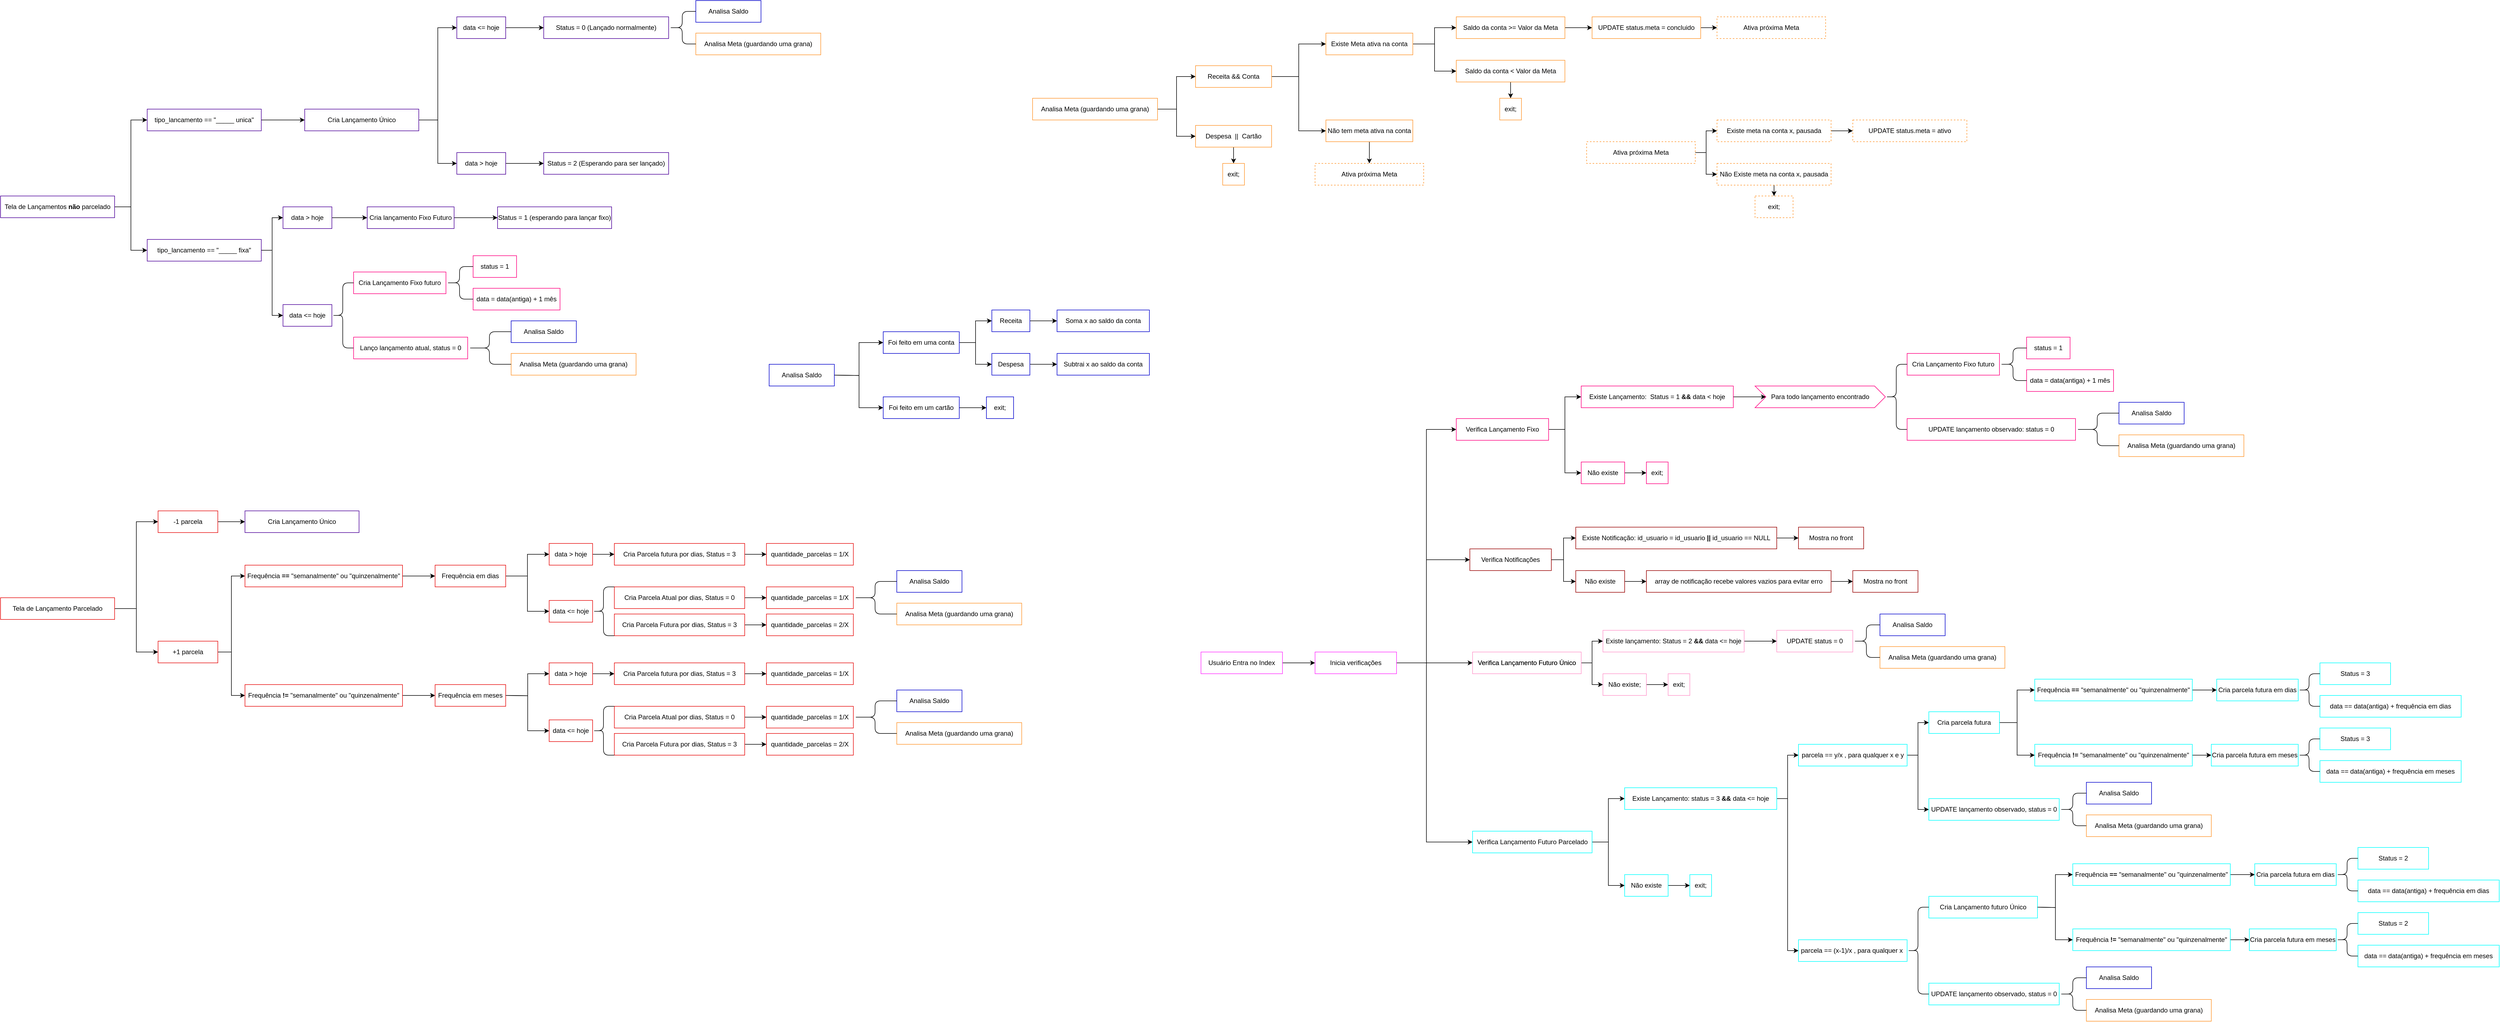<mxfile version="19.0.2" type="device"><diagram id="pCStJlCxEzd8AZ9hnA8M" name="Page-1"><mxGraphModel dx="6052" dy="2472" grid="1" gridSize="10" guides="1" tooltips="1" connect="1" arrows="1" fold="1" page="1" pageScale="1" pageWidth="10000" pageHeight="10000" math="0" shadow="0"><root><mxCell id="0"/><mxCell id="1" parent="0"/><mxCell id="LHyw6VXb4L-0krsCiPIt-4" style="edgeStyle=orthogonalEdgeStyle;rounded=0;orthogonalLoop=1;jettySize=auto;html=1;entryX=0;entryY=0.5;entryDx=0;entryDy=0;" edge="1" parent="1" source="LHyw6VXb4L-0krsCiPIt-1" target="LHyw6VXb4L-0krsCiPIt-3"><mxGeometry relative="1" as="geometry"/></mxCell><mxCell id="LHyw6VXb4L-0krsCiPIt-5" style="edgeStyle=orthogonalEdgeStyle;rounded=0;orthogonalLoop=1;jettySize=auto;html=1;entryX=0;entryY=0.5;entryDx=0;entryDy=0;" edge="1" parent="1" source="LHyw6VXb4L-0krsCiPIt-1" target="LHyw6VXb4L-0krsCiPIt-2"><mxGeometry relative="1" as="geometry"/></mxCell><mxCell id="LHyw6VXb4L-0krsCiPIt-1" value="Tela de Lançamentos &lt;b&gt;não &lt;/b&gt;parcelado" style="rounded=0;whiteSpace=wrap;html=1;fillColor=none;strokeColor=#4C0099;" vertex="1" parent="1"><mxGeometry x="40" y="380" width="210" height="40" as="geometry"/></mxCell><mxCell id="LHyw6VXb4L-0krsCiPIt-270" style="edgeStyle=orthogonalEdgeStyle;rounded=0;orthogonalLoop=1;jettySize=auto;html=1;entryX=0;entryY=0.5;entryDx=0;entryDy=0;" edge="1" parent="1" source="LHyw6VXb4L-0krsCiPIt-2" target="LHyw6VXb4L-0krsCiPIt-268"><mxGeometry relative="1" as="geometry"/></mxCell><mxCell id="LHyw6VXb4L-0krsCiPIt-272" style="edgeStyle=orthogonalEdgeStyle;rounded=0;orthogonalLoop=1;jettySize=auto;html=1;entryX=0;entryY=0.5;entryDx=0;entryDy=0;" edge="1" parent="1" source="LHyw6VXb4L-0krsCiPIt-2" target="LHyw6VXb4L-0krsCiPIt-271"><mxGeometry relative="1" as="geometry"/></mxCell><mxCell id="LHyw6VXb4L-0krsCiPIt-2" value="tipo_lancamento == &quot;_____ fixa&quot;" style="rounded=0;whiteSpace=wrap;html=1;fillColor=none;strokeColor=#4C0099;" vertex="1" parent="1"><mxGeometry x="310" y="460" width="210" height="40" as="geometry"/></mxCell><mxCell id="LHyw6VXb4L-0krsCiPIt-7" style="edgeStyle=orthogonalEdgeStyle;rounded=0;orthogonalLoop=1;jettySize=auto;html=1;" edge="1" parent="1" source="LHyw6VXb4L-0krsCiPIt-3" target="LHyw6VXb4L-0krsCiPIt-6"><mxGeometry relative="1" as="geometry"/></mxCell><mxCell id="LHyw6VXb4L-0krsCiPIt-3" value="tipo_lancamento == &quot;_____ unica&quot;" style="rounded=0;whiteSpace=wrap;html=1;fillColor=none;strokeColor=#4C0099;" vertex="1" parent="1"><mxGeometry x="310" y="220" width="210" height="40" as="geometry"/></mxCell><mxCell id="LHyw6VXb4L-0krsCiPIt-10" style="edgeStyle=orthogonalEdgeStyle;rounded=0;orthogonalLoop=1;jettySize=auto;html=1;entryX=0;entryY=0.5;entryDx=0;entryDy=0;" edge="1" parent="1" source="LHyw6VXb4L-0krsCiPIt-6" target="LHyw6VXb4L-0krsCiPIt-8"><mxGeometry relative="1" as="geometry"/></mxCell><mxCell id="LHyw6VXb4L-0krsCiPIt-11" style="edgeStyle=orthogonalEdgeStyle;rounded=0;orthogonalLoop=1;jettySize=auto;html=1;entryX=0;entryY=0.5;entryDx=0;entryDy=0;" edge="1" parent="1" source="LHyw6VXb4L-0krsCiPIt-6" target="LHyw6VXb4L-0krsCiPIt-9"><mxGeometry relative="1" as="geometry"/></mxCell><mxCell id="LHyw6VXb4L-0krsCiPIt-6" value="Cria Lançamento Único" style="rounded=0;whiteSpace=wrap;html=1;fillColor=none;strokeColor=#4C0099;" vertex="1" parent="1"><mxGeometry x="600" y="220" width="210" height="40" as="geometry"/></mxCell><mxCell id="LHyw6VXb4L-0krsCiPIt-14" style="edgeStyle=orthogonalEdgeStyle;rounded=0;orthogonalLoop=1;jettySize=auto;html=1;entryX=0;entryY=0.5;entryDx=0;entryDy=0;" edge="1" parent="1" source="LHyw6VXb4L-0krsCiPIt-8" target="LHyw6VXb4L-0krsCiPIt-12"><mxGeometry relative="1" as="geometry"/></mxCell><mxCell id="LHyw6VXb4L-0krsCiPIt-8" value="data &amp;gt; hoje" style="rounded=0;whiteSpace=wrap;html=1;fillColor=none;strokeColor=#4C0099;" vertex="1" parent="1"><mxGeometry x="880" y="300" width="90" height="40" as="geometry"/></mxCell><mxCell id="LHyw6VXb4L-0krsCiPIt-15" style="edgeStyle=orthogonalEdgeStyle;rounded=0;orthogonalLoop=1;jettySize=auto;html=1;entryX=0;entryY=0.5;entryDx=0;entryDy=0;" edge="1" parent="1" source="LHyw6VXb4L-0krsCiPIt-9" target="LHyw6VXb4L-0krsCiPIt-13"><mxGeometry relative="1" as="geometry"/></mxCell><mxCell id="LHyw6VXb4L-0krsCiPIt-9" value="data &amp;lt;= hoje" style="rounded=0;whiteSpace=wrap;html=1;fillColor=none;strokeColor=#4C0099;" vertex="1" parent="1"><mxGeometry x="880" y="50" width="90" height="40" as="geometry"/></mxCell><mxCell id="LHyw6VXb4L-0krsCiPIt-12" value="Status = 2 (Esperando para ser lançado)" style="rounded=0;whiteSpace=wrap;html=1;fillColor=none;strokeColor=#4C0099;" vertex="1" parent="1"><mxGeometry x="1040" y="300" width="230" height="40" as="geometry"/></mxCell><mxCell id="LHyw6VXb4L-0krsCiPIt-20" style="edgeStyle=orthogonalEdgeStyle;rounded=0;orthogonalLoop=1;jettySize=auto;html=1;entryX=0;entryY=0.5;entryDx=0;entryDy=0;" edge="1" parent="1" target="LHyw6VXb4L-0krsCiPIt-19"><mxGeometry relative="1" as="geometry"><mxPoint x="1575" y="710.053" as="sourcePoint"/></mxGeometry></mxCell><mxCell id="LHyw6VXb4L-0krsCiPIt-21" style="edgeStyle=orthogonalEdgeStyle;rounded=0;orthogonalLoop=1;jettySize=auto;html=1;entryX=0;entryY=0.5;entryDx=0;entryDy=0;" edge="1" parent="1" target="LHyw6VXb4L-0krsCiPIt-18"><mxGeometry relative="1" as="geometry"><mxPoint x="1575" y="710.053" as="sourcePoint"/></mxGeometry></mxCell><mxCell id="LHyw6VXb4L-0krsCiPIt-13" value="Status = 0 (Lançado normalmente)" style="rounded=0;whiteSpace=wrap;html=1;fillColor=none;strokeColor=#4C0099;" vertex="1" parent="1"><mxGeometry x="1040" y="50" width="230" height="40" as="geometry"/></mxCell><mxCell id="LHyw6VXb4L-0krsCiPIt-16" value="Analisa Meta (guardando uma grana)" style="rounded=0;whiteSpace=wrap;html=1;fillColor=none;strokeColor=#FF9933;" vertex="1" parent="1"><mxGeometry x="1320" y="80" width="230" height="40" as="geometry"/></mxCell><mxCell id="LHyw6VXb4L-0krsCiPIt-25" style="edgeStyle=orthogonalEdgeStyle;rounded=0;orthogonalLoop=1;jettySize=auto;html=1;entryX=0;entryY=0.5;entryDx=0;entryDy=0;" edge="1" parent="1" source="LHyw6VXb4L-0krsCiPIt-18" target="LHyw6VXb4L-0krsCiPIt-23"><mxGeometry relative="1" as="geometry"/></mxCell><mxCell id="LHyw6VXb4L-0krsCiPIt-26" style="edgeStyle=orthogonalEdgeStyle;rounded=0;orthogonalLoop=1;jettySize=auto;html=1;entryX=0;entryY=0.5;entryDx=0;entryDy=0;" edge="1" parent="1" source="LHyw6VXb4L-0krsCiPIt-18" target="LHyw6VXb4L-0krsCiPIt-22"><mxGeometry relative="1" as="geometry"/></mxCell><mxCell id="LHyw6VXb4L-0krsCiPIt-18" value="Foi feito em uma conta" style="rounded=0;whiteSpace=wrap;html=1;fillColor=none;strokeColor=#0000CC;" vertex="1" parent="1"><mxGeometry x="1665" y="630" width="140" height="40" as="geometry"/></mxCell><mxCell id="LHyw6VXb4L-0krsCiPIt-28" style="edgeStyle=orthogonalEdgeStyle;rounded=0;orthogonalLoop=1;jettySize=auto;html=1;entryX=0;entryY=0.5;entryDx=0;entryDy=0;" edge="1" parent="1" source="LHyw6VXb4L-0krsCiPIt-19" target="LHyw6VXb4L-0krsCiPIt-27"><mxGeometry relative="1" as="geometry"/></mxCell><mxCell id="LHyw6VXb4L-0krsCiPIt-19" value="Foi feito em um cartão" style="rounded=0;whiteSpace=wrap;html=1;fillColor=none;strokeColor=#0000CC;" vertex="1" parent="1"><mxGeometry x="1665" y="750" width="140" height="40" as="geometry"/></mxCell><mxCell id="LHyw6VXb4L-0krsCiPIt-32" style="edgeStyle=orthogonalEdgeStyle;rounded=0;orthogonalLoop=1;jettySize=auto;html=1;entryX=0;entryY=0.5;entryDx=0;entryDy=0;" edge="1" parent="1" source="LHyw6VXb4L-0krsCiPIt-22" target="LHyw6VXb4L-0krsCiPIt-29"><mxGeometry relative="1" as="geometry"/></mxCell><mxCell id="LHyw6VXb4L-0krsCiPIt-22" value="Receita" style="rounded=0;whiteSpace=wrap;html=1;fillColor=none;strokeColor=#0000CC;" vertex="1" parent="1"><mxGeometry x="1865" y="590" width="70" height="40" as="geometry"/></mxCell><mxCell id="LHyw6VXb4L-0krsCiPIt-31" style="edgeStyle=orthogonalEdgeStyle;rounded=0;orthogonalLoop=1;jettySize=auto;html=1;entryX=0;entryY=0.5;entryDx=0;entryDy=0;" edge="1" parent="1" source="LHyw6VXb4L-0krsCiPIt-23" target="LHyw6VXb4L-0krsCiPIt-30"><mxGeometry relative="1" as="geometry"/></mxCell><mxCell id="LHyw6VXb4L-0krsCiPIt-23" value="Despesa" style="rounded=0;whiteSpace=wrap;html=1;fillColor=none;strokeColor=#0000CC;" vertex="1" parent="1"><mxGeometry x="1865" y="670" width="70" height="40" as="geometry"/></mxCell><mxCell id="LHyw6VXb4L-0krsCiPIt-27" value="exit;" style="rounded=0;whiteSpace=wrap;html=1;fillColor=none;strokeColor=#0000CC;" vertex="1" parent="1"><mxGeometry x="1855" y="750" width="50" height="40" as="geometry"/></mxCell><mxCell id="LHyw6VXb4L-0krsCiPIt-29" value="Soma x ao saldo da conta" style="rounded=0;whiteSpace=wrap;html=1;fillColor=none;strokeColor=#0000CC;" vertex="1" parent="1"><mxGeometry x="1985" y="590" width="170" height="40" as="geometry"/></mxCell><mxCell id="LHyw6VXb4L-0krsCiPIt-30" value="Subtrai x ao saldo da conta" style="rounded=0;whiteSpace=wrap;html=1;fillColor=none;strokeColor=#0000CC;" vertex="1" parent="1"><mxGeometry x="1985" y="670" width="170" height="40" as="geometry"/></mxCell><mxCell id="LHyw6VXb4L-0krsCiPIt-52" style="edgeStyle=orthogonalEdgeStyle;rounded=0;orthogonalLoop=1;jettySize=auto;html=1;entryX=0;entryY=0.5;entryDx=0;entryDy=0;" edge="1" parent="1" source="LHyw6VXb4L-0krsCiPIt-33" target="LHyw6VXb4L-0krsCiPIt-50"><mxGeometry relative="1" as="geometry"/></mxCell><mxCell id="LHyw6VXb4L-0krsCiPIt-53" style="edgeStyle=orthogonalEdgeStyle;rounded=0;orthogonalLoop=1;jettySize=auto;html=1;entryX=0;entryY=0.5;entryDx=0;entryDy=0;" edge="1" parent="1" source="LHyw6VXb4L-0krsCiPIt-33" target="LHyw6VXb4L-0krsCiPIt-51"><mxGeometry relative="1" as="geometry"/></mxCell><mxCell id="LHyw6VXb4L-0krsCiPIt-33" value="Receita &amp;amp;&amp;amp; Conta" style="rounded=0;whiteSpace=wrap;html=1;fillColor=none;strokeColor=#FF9933;" vertex="1" parent="1"><mxGeometry x="2240" y="140" width="140" height="40" as="geometry"/></mxCell><mxCell id="LHyw6VXb4L-0krsCiPIt-36" style="edgeStyle=orthogonalEdgeStyle;rounded=0;orthogonalLoop=1;jettySize=auto;html=1;entryX=0;entryY=0.5;entryDx=0;entryDy=0;" edge="1" parent="1" source="LHyw6VXb4L-0krsCiPIt-34" target="LHyw6VXb4L-0krsCiPIt-33"><mxGeometry relative="1" as="geometry"/></mxCell><mxCell id="LHyw6VXb4L-0krsCiPIt-37" style="edgeStyle=orthogonalEdgeStyle;rounded=0;orthogonalLoop=1;jettySize=auto;html=1;entryX=0;entryY=0.5;entryDx=0;entryDy=0;" edge="1" parent="1" source="LHyw6VXb4L-0krsCiPIt-34" target="LHyw6VXb4L-0krsCiPIt-35"><mxGeometry relative="1" as="geometry"/></mxCell><mxCell id="LHyw6VXb4L-0krsCiPIt-34" value="Analisa Meta (guardando uma grana)" style="rounded=0;whiteSpace=wrap;html=1;fillColor=none;strokeColor=#FF9933;" vertex="1" parent="1"><mxGeometry x="1940" y="200" width="230" height="40" as="geometry"/></mxCell><mxCell id="LHyw6VXb4L-0krsCiPIt-61" style="edgeStyle=orthogonalEdgeStyle;rounded=0;orthogonalLoop=1;jettySize=auto;html=1;entryX=0.5;entryY=0;entryDx=0;entryDy=0;" edge="1" parent="1" source="LHyw6VXb4L-0krsCiPIt-35" target="LHyw6VXb4L-0krsCiPIt-48"><mxGeometry relative="1" as="geometry"/></mxCell><mxCell id="LHyw6VXb4L-0krsCiPIt-35" value="Despesa&amp;nbsp; ||&amp;nbsp; Cartão" style="rounded=0;whiteSpace=wrap;html=1;fillColor=none;strokeColor=#FF9933;" vertex="1" parent="1"><mxGeometry x="2240" y="250" width="140" height="40" as="geometry"/></mxCell><mxCell id="LHyw6VXb4L-0krsCiPIt-48" value="exit;" style="rounded=0;whiteSpace=wrap;html=1;fillColor=none;strokeColor=#FF9933;" vertex="1" parent="1"><mxGeometry x="2290" y="320" width="40" height="40" as="geometry"/></mxCell><mxCell id="LHyw6VXb4L-0krsCiPIt-58" style="edgeStyle=orthogonalEdgeStyle;rounded=0;orthogonalLoop=1;jettySize=auto;html=1;entryX=0;entryY=0.5;entryDx=0;entryDy=0;" edge="1" parent="1" source="LHyw6VXb4L-0krsCiPIt-50" target="LHyw6VXb4L-0krsCiPIt-56"><mxGeometry relative="1" as="geometry"/></mxCell><mxCell id="LHyw6VXb4L-0krsCiPIt-59" style="edgeStyle=orthogonalEdgeStyle;rounded=0;orthogonalLoop=1;jettySize=auto;html=1;entryX=0;entryY=0.5;entryDx=0;entryDy=0;" edge="1" parent="1" source="LHyw6VXb4L-0krsCiPIt-50" target="LHyw6VXb4L-0krsCiPIt-57"><mxGeometry relative="1" as="geometry"/></mxCell><mxCell id="LHyw6VXb4L-0krsCiPIt-50" value="Existe Meta ativa na conta" style="rounded=0;whiteSpace=wrap;html=1;fillColor=none;strokeColor=#FF9933;" vertex="1" parent="1"><mxGeometry x="2480" y="80" width="160" height="40" as="geometry"/></mxCell><mxCell id="LHyw6VXb4L-0krsCiPIt-70" style="edgeStyle=orthogonalEdgeStyle;rounded=0;orthogonalLoop=1;jettySize=auto;html=1;entryX=0.5;entryY=0;entryDx=0;entryDy=0;" edge="1" parent="1" source="LHyw6VXb4L-0krsCiPIt-51" target="LHyw6VXb4L-0krsCiPIt-69"><mxGeometry relative="1" as="geometry"/></mxCell><mxCell id="LHyw6VXb4L-0krsCiPIt-51" value="Não tem meta ativa na conta" style="rounded=0;whiteSpace=wrap;html=1;fillColor=none;strokeColor=#FF9933;" vertex="1" parent="1"><mxGeometry x="2480" y="240" width="160" height="40" as="geometry"/></mxCell><mxCell id="LHyw6VXb4L-0krsCiPIt-66" style="edgeStyle=orthogonalEdgeStyle;rounded=0;orthogonalLoop=1;jettySize=auto;html=1;entryX=0;entryY=0.5;entryDx=0;entryDy=0;" edge="1" parent="1" source="LHyw6VXb4L-0krsCiPIt-56" target="LHyw6VXb4L-0krsCiPIt-65"><mxGeometry relative="1" as="geometry"/></mxCell><mxCell id="LHyw6VXb4L-0krsCiPIt-56" value="Saldo da conta &amp;gt;= Valor da Meta" style="rounded=0;whiteSpace=wrap;html=1;fillColor=none;strokeColor=#FF9933;" vertex="1" parent="1"><mxGeometry x="2720" y="50" width="200" height="40" as="geometry"/></mxCell><mxCell id="LHyw6VXb4L-0krsCiPIt-64" style="edgeStyle=orthogonalEdgeStyle;rounded=0;orthogonalLoop=1;jettySize=auto;html=1;entryX=0.5;entryY=0;entryDx=0;entryDy=0;" edge="1" parent="1" source="LHyw6VXb4L-0krsCiPIt-57" target="LHyw6VXb4L-0krsCiPIt-62"><mxGeometry relative="1" as="geometry"/></mxCell><mxCell id="LHyw6VXb4L-0krsCiPIt-57" value="Saldo da conta &amp;lt; Valor da Meta" style="rounded=0;whiteSpace=wrap;html=1;fillColor=none;strokeColor=#FF9933;" vertex="1" parent="1"><mxGeometry x="2720" y="130" width="200" height="40" as="geometry"/></mxCell><mxCell id="LHyw6VXb4L-0krsCiPIt-62" value="exit;" style="rounded=0;whiteSpace=wrap;html=1;fillColor=none;strokeColor=#FF9933;" vertex="1" parent="1"><mxGeometry x="2800" y="200" width="40" height="40" as="geometry"/></mxCell><mxCell id="LHyw6VXb4L-0krsCiPIt-68" style="edgeStyle=orthogonalEdgeStyle;rounded=0;orthogonalLoop=1;jettySize=auto;html=1;entryX=0;entryY=0.5;entryDx=0;entryDy=0;" edge="1" parent="1" source="LHyw6VXb4L-0krsCiPIt-65" target="LHyw6VXb4L-0krsCiPIt-67"><mxGeometry relative="1" as="geometry"/></mxCell><mxCell id="LHyw6VXb4L-0krsCiPIt-65" value="UPDATE status.meta = concluido" style="rounded=0;whiteSpace=wrap;html=1;fillColor=none;strokeColor=#FF9933;" vertex="1" parent="1"><mxGeometry x="2970" y="50" width="200" height="40" as="geometry"/></mxCell><mxCell id="LHyw6VXb4L-0krsCiPIt-67" value="Ativa próxima Meta" style="rounded=0;whiteSpace=wrap;html=1;fillColor=none;strokeColor=#FF9933;dashed=1;" vertex="1" parent="1"><mxGeometry x="3200" y="50" width="200" height="40" as="geometry"/></mxCell><mxCell id="LHyw6VXb4L-0krsCiPIt-69" value="Ativa próxima Meta" style="rounded=0;whiteSpace=wrap;html=1;fillColor=none;strokeColor=#FF9933;dashed=1;" vertex="1" parent="1"><mxGeometry x="2460" y="320" width="200" height="40" as="geometry"/></mxCell><mxCell id="LHyw6VXb4L-0krsCiPIt-75" style="edgeStyle=orthogonalEdgeStyle;rounded=0;orthogonalLoop=1;jettySize=auto;html=1;entryX=0;entryY=0.5;entryDx=0;entryDy=0;" edge="1" parent="1" source="LHyw6VXb4L-0krsCiPIt-71" target="LHyw6VXb4L-0krsCiPIt-72"><mxGeometry relative="1" as="geometry"/></mxCell><mxCell id="LHyw6VXb4L-0krsCiPIt-76" style="edgeStyle=orthogonalEdgeStyle;rounded=0;orthogonalLoop=1;jettySize=auto;html=1;entryX=0;entryY=0.5;entryDx=0;entryDy=0;" edge="1" parent="1" source="LHyw6VXb4L-0krsCiPIt-71" target="LHyw6VXb4L-0krsCiPIt-73"><mxGeometry relative="1" as="geometry"/></mxCell><mxCell id="LHyw6VXb4L-0krsCiPIt-71" value="Ativa próxima Meta" style="rounded=0;whiteSpace=wrap;html=1;fillColor=none;strokeColor=#FF9933;dashed=1;" vertex="1" parent="1"><mxGeometry x="2960" y="280" width="200" height="40" as="geometry"/></mxCell><mxCell id="LHyw6VXb4L-0krsCiPIt-80" style="edgeStyle=orthogonalEdgeStyle;rounded=0;orthogonalLoop=1;jettySize=auto;html=1;entryX=0;entryY=0.5;entryDx=0;entryDy=0;" edge="1" parent="1" source="LHyw6VXb4L-0krsCiPIt-72" target="LHyw6VXb4L-0krsCiPIt-79"><mxGeometry relative="1" as="geometry"/></mxCell><mxCell id="LHyw6VXb4L-0krsCiPIt-72" value="Existe meta na conta x, pausada" style="rounded=0;whiteSpace=wrap;html=1;fillColor=none;strokeColor=#FF9933;dashed=1;" vertex="1" parent="1"><mxGeometry x="3200" y="240" width="210" height="40" as="geometry"/></mxCell><mxCell id="LHyw6VXb4L-0krsCiPIt-78" style="edgeStyle=orthogonalEdgeStyle;rounded=0;orthogonalLoop=1;jettySize=auto;html=1;entryX=0.5;entryY=0;entryDx=0;entryDy=0;" edge="1" parent="1" source="LHyw6VXb4L-0krsCiPIt-73" target="LHyw6VXb4L-0krsCiPIt-77"><mxGeometry relative="1" as="geometry"/></mxCell><mxCell id="LHyw6VXb4L-0krsCiPIt-73" value="Não Existe meta na conta x, pausada" style="rounded=0;whiteSpace=wrap;html=1;fillColor=none;strokeColor=#FF9933;dashed=1;" vertex="1" parent="1"><mxGeometry x="3200" y="320" width="210" height="40" as="geometry"/></mxCell><mxCell id="LHyw6VXb4L-0krsCiPIt-77" value="exit;" style="rounded=0;whiteSpace=wrap;html=1;fillColor=none;strokeColor=#FF9933;dashed=1;" vertex="1" parent="1"><mxGeometry x="3270" y="380" width="70" height="40" as="geometry"/></mxCell><mxCell id="LHyw6VXb4L-0krsCiPIt-79" value="UPDATE status.meta = ativo" style="rounded=0;whiteSpace=wrap;html=1;fillColor=none;strokeColor=#FF9933;dashed=1;" vertex="1" parent="1"><mxGeometry x="3450" y="240" width="210" height="40" as="geometry"/></mxCell><mxCell id="LHyw6VXb4L-0krsCiPIt-87" style="edgeStyle=orthogonalEdgeStyle;rounded=0;orthogonalLoop=1;jettySize=auto;html=1;entryX=0;entryY=0.5;entryDx=0;entryDy=0;" edge="1" parent="1" source="LHyw6VXb4L-0krsCiPIt-84" target="LHyw6VXb4L-0krsCiPIt-86"><mxGeometry relative="1" as="geometry"/></mxCell><mxCell id="LHyw6VXb4L-0krsCiPIt-84" value="Cria lançamento Fixo Futuro" style="rounded=0;whiteSpace=wrap;html=1;fillColor=none;strokeColor=#4C0099;" vertex="1" parent="1"><mxGeometry x="715" y="400" width="160" height="40" as="geometry"/></mxCell><mxCell id="LHyw6VXb4L-0krsCiPIt-86" value="Status = 1 (esperando para lançar fixo)" style="rounded=0;whiteSpace=wrap;html=1;fillColor=none;strokeColor=#4C0099;" vertex="1" parent="1"><mxGeometry x="955" y="400" width="210" height="40" as="geometry"/></mxCell><mxCell id="LHyw6VXb4L-0krsCiPIt-92" style="edgeStyle=orthogonalEdgeStyle;rounded=0;orthogonalLoop=1;jettySize=auto;html=1;entryX=0;entryY=0.5;entryDx=0;entryDy=0;" edge="1" parent="1" source="LHyw6VXb4L-0krsCiPIt-88" target="LHyw6VXb4L-0krsCiPIt-89"><mxGeometry relative="1" as="geometry"/></mxCell><mxCell id="LHyw6VXb4L-0krsCiPIt-95" style="edgeStyle=orthogonalEdgeStyle;rounded=0;orthogonalLoop=1;jettySize=auto;html=1;entryX=0;entryY=0.5;entryDx=0;entryDy=0;" edge="1" parent="1" source="LHyw6VXb4L-0krsCiPIt-88" target="LHyw6VXb4L-0krsCiPIt-94"><mxGeometry relative="1" as="geometry"/></mxCell><mxCell id="LHyw6VXb4L-0krsCiPIt-88" value="Tela de Lançamento Parcelado" style="rounded=0;whiteSpace=wrap;html=1;fillColor=none;strokeColor=#E70E0E;" vertex="1" parent="1"><mxGeometry x="40" y="1120" width="210" height="40" as="geometry"/></mxCell><mxCell id="LHyw6VXb4L-0krsCiPIt-93" style="edgeStyle=orthogonalEdgeStyle;rounded=0;orthogonalLoop=1;jettySize=auto;html=1;entryX=0;entryY=0.5;entryDx=0;entryDy=0;" edge="1" parent="1" source="LHyw6VXb4L-0krsCiPIt-89" target="LHyw6VXb4L-0krsCiPIt-91"><mxGeometry relative="1" as="geometry"/></mxCell><mxCell id="LHyw6VXb4L-0krsCiPIt-89" value="-1 parcela" style="rounded=0;whiteSpace=wrap;html=1;fillColor=none;strokeColor=#E70E0E;" vertex="1" parent="1"><mxGeometry x="330" y="960" width="110" height="40" as="geometry"/></mxCell><mxCell id="LHyw6VXb4L-0krsCiPIt-91" value="Cria Lançamento Único" style="rounded=0;whiteSpace=wrap;html=1;fillColor=none;strokeColor=#4C0099;" vertex="1" parent="1"><mxGeometry x="490" y="960" width="210" height="40" as="geometry"/></mxCell><mxCell id="LHyw6VXb4L-0krsCiPIt-98" style="edgeStyle=orthogonalEdgeStyle;rounded=0;orthogonalLoop=1;jettySize=auto;html=1;entryX=0;entryY=0.5;entryDx=0;entryDy=0;" edge="1" parent="1" source="LHyw6VXb4L-0krsCiPIt-94" target="LHyw6VXb4L-0krsCiPIt-96"><mxGeometry relative="1" as="geometry"/></mxCell><mxCell id="LHyw6VXb4L-0krsCiPIt-99" style="edgeStyle=orthogonalEdgeStyle;rounded=0;orthogonalLoop=1;jettySize=auto;html=1;entryX=0;entryY=0.5;entryDx=0;entryDy=0;" edge="1" parent="1" source="LHyw6VXb4L-0krsCiPIt-94" target="LHyw6VXb4L-0krsCiPIt-97"><mxGeometry relative="1" as="geometry"/></mxCell><mxCell id="LHyw6VXb4L-0krsCiPIt-94" value="+1 parcela" style="rounded=0;whiteSpace=wrap;html=1;fillColor=none;strokeColor=#E70E0E;" vertex="1" parent="1"><mxGeometry x="330" y="1200" width="110" height="40" as="geometry"/></mxCell><mxCell id="LHyw6VXb4L-0krsCiPIt-103" style="edgeStyle=orthogonalEdgeStyle;rounded=0;orthogonalLoop=1;jettySize=auto;html=1;entryX=0;entryY=0.5;entryDx=0;entryDy=0;" edge="1" parent="1" source="LHyw6VXb4L-0krsCiPIt-96" target="LHyw6VXb4L-0krsCiPIt-100"><mxGeometry relative="1" as="geometry"/></mxCell><mxCell id="LHyw6VXb4L-0krsCiPIt-96" value="Frequência &lt;b&gt;==&lt;/b&gt; &quot;semanalmente&quot; ou &quot;quinzenalmente&quot;" style="rounded=0;whiteSpace=wrap;html=1;fillColor=none;strokeColor=#E70E0E;" vertex="1" parent="1"><mxGeometry x="490" y="1060" width="290" height="40" as="geometry"/></mxCell><mxCell id="LHyw6VXb4L-0krsCiPIt-102" style="edgeStyle=orthogonalEdgeStyle;rounded=0;orthogonalLoop=1;jettySize=auto;html=1;entryX=0;entryY=0.5;entryDx=0;entryDy=0;" edge="1" parent="1" source="LHyw6VXb4L-0krsCiPIt-97" target="LHyw6VXb4L-0krsCiPIt-101"><mxGeometry relative="1" as="geometry"/></mxCell><mxCell id="LHyw6VXb4L-0krsCiPIt-97" value="Frequência &lt;b&gt;!=&lt;/b&gt; &quot;semanalmente&quot; ou &quot;quinzenalmente&quot;" style="rounded=0;whiteSpace=wrap;html=1;fillColor=none;strokeColor=#E70E0E;" vertex="1" parent="1"><mxGeometry x="490" y="1280" width="290" height="40" as="geometry"/></mxCell><mxCell id="LHyw6VXb4L-0krsCiPIt-113" style="edgeStyle=orthogonalEdgeStyle;rounded=0;orthogonalLoop=1;jettySize=auto;html=1;entryX=0;entryY=0.5;entryDx=0;entryDy=0;" edge="1" parent="1" source="LHyw6VXb4L-0krsCiPIt-100" target="LHyw6VXb4L-0krsCiPIt-112"><mxGeometry relative="1" as="geometry"/></mxCell><mxCell id="LHyw6VXb4L-0krsCiPIt-117" style="edgeStyle=orthogonalEdgeStyle;rounded=0;orthogonalLoop=1;jettySize=auto;html=1;entryX=0;entryY=0.5;entryDx=0;entryDy=0;" edge="1" parent="1" source="LHyw6VXb4L-0krsCiPIt-100" target="LHyw6VXb4L-0krsCiPIt-116"><mxGeometry relative="1" as="geometry"/></mxCell><mxCell id="LHyw6VXb4L-0krsCiPIt-100" value="Frequência em dias" style="rounded=0;whiteSpace=wrap;html=1;fillColor=none;strokeColor=#E70E0E;" vertex="1" parent="1"><mxGeometry x="840" y="1060" width="130" height="40" as="geometry"/></mxCell><mxCell id="LHyw6VXb4L-0krsCiPIt-101" value="Frequência em meses" style="rounded=0;whiteSpace=wrap;html=1;fillColor=none;strokeColor=#E70E0E;" vertex="1" parent="1"><mxGeometry x="840" y="1280" width="130" height="40" as="geometry"/></mxCell><mxCell id="LHyw6VXb4L-0krsCiPIt-115" style="edgeStyle=orthogonalEdgeStyle;rounded=0;orthogonalLoop=1;jettySize=auto;html=1;entryX=0;entryY=0.5;entryDx=0;entryDy=0;" edge="1" parent="1" source="LHyw6VXb4L-0krsCiPIt-104" target="LHyw6VXb4L-0krsCiPIt-108"><mxGeometry relative="1" as="geometry"/></mxCell><mxCell id="LHyw6VXb4L-0krsCiPIt-104" value="Cria Parcela futura por dias, Status = 3" style="rounded=0;whiteSpace=wrap;html=1;fillColor=none;strokeColor=#E70E0E;" vertex="1" parent="1"><mxGeometry x="1170" y="1020" width="240" height="40" as="geometry"/></mxCell><mxCell id="LHyw6VXb4L-0krsCiPIt-108" value="quantidade_parcelas = 1/X" style="rounded=0;whiteSpace=wrap;html=1;fillColor=none;strokeColor=#E70E0E;" vertex="1" parent="1"><mxGeometry x="1450" y="1020" width="160" height="40" as="geometry"/></mxCell><mxCell id="LHyw6VXb4L-0krsCiPIt-114" style="edgeStyle=orthogonalEdgeStyle;rounded=0;orthogonalLoop=1;jettySize=auto;html=1;entryX=0;entryY=0.5;entryDx=0;entryDy=0;" edge="1" parent="1" source="LHyw6VXb4L-0krsCiPIt-112" target="LHyw6VXb4L-0krsCiPIt-104"><mxGeometry relative="1" as="geometry"/></mxCell><mxCell id="LHyw6VXb4L-0krsCiPIt-112" value="data &amp;gt; hoje" style="rounded=0;whiteSpace=wrap;html=1;fillColor=none;strokeColor=#E70E0E;" vertex="1" parent="1"><mxGeometry x="1050" y="1020" width="80" height="40" as="geometry"/></mxCell><mxCell id="LHyw6VXb4L-0krsCiPIt-116" value="data &amp;lt;= hoje" style="rounded=0;whiteSpace=wrap;html=1;fillColor=none;strokeColor=#E70E0E;" vertex="1" parent="1"><mxGeometry x="1050" y="1125" width="80" height="40" as="geometry"/></mxCell><mxCell id="LHyw6VXb4L-0krsCiPIt-120" style="edgeStyle=orthogonalEdgeStyle;rounded=0;orthogonalLoop=1;jettySize=auto;html=1;entryX=0;entryY=0.5;entryDx=0;entryDy=0;" edge="1" parent="1" source="LHyw6VXb4L-0krsCiPIt-118" target="LHyw6VXb4L-0krsCiPIt-119"><mxGeometry relative="1" as="geometry"/></mxCell><mxCell id="LHyw6VXb4L-0krsCiPIt-118" value="Cria Parcela Atual por dias, Status = 0" style="rounded=0;whiteSpace=wrap;html=1;fillColor=none;strokeColor=#E70E0E;" vertex="1" parent="1"><mxGeometry x="1170" y="1100" width="240" height="40" as="geometry"/></mxCell><mxCell id="LHyw6VXb4L-0krsCiPIt-119" value="quantidade_parcelas = 1/X" style="rounded=0;whiteSpace=wrap;html=1;fillColor=none;strokeColor=#E70E0E;" vertex="1" parent="1"><mxGeometry x="1450" y="1100" width="160" height="40" as="geometry"/></mxCell><mxCell id="LHyw6VXb4L-0krsCiPIt-124" style="edgeStyle=orthogonalEdgeStyle;rounded=0;orthogonalLoop=1;jettySize=auto;html=1;entryX=0;entryY=0.5;entryDx=0;entryDy=0;" edge="1" parent="1" source="LHyw6VXb4L-0krsCiPIt-122" target="LHyw6VXb4L-0krsCiPIt-123"><mxGeometry relative="1" as="geometry"/></mxCell><mxCell id="LHyw6VXb4L-0krsCiPIt-122" value="Cria Parcela Futura por dias, Status = 3" style="rounded=0;whiteSpace=wrap;html=1;fillColor=none;strokeColor=#E70E0E;" vertex="1" parent="1"><mxGeometry x="1170" y="1150" width="240" height="40" as="geometry"/></mxCell><mxCell id="LHyw6VXb4L-0krsCiPIt-123" value="quantidade_parcelas = 2/X" style="rounded=0;whiteSpace=wrap;html=1;fillColor=none;strokeColor=#E70E0E;" vertex="1" parent="1"><mxGeometry x="1450" y="1150" width="160" height="40" as="geometry"/></mxCell><mxCell id="LHyw6VXb4L-0krsCiPIt-125" value="" style="shape=curlyBracket;whiteSpace=wrap;html=1;rounded=1;strokeColor=#000000;fillColor=none;" vertex="1" parent="1"><mxGeometry x="1130" y="1100" width="40" height="90" as="geometry"/></mxCell><mxCell id="LHyw6VXb4L-0krsCiPIt-126" style="edgeStyle=orthogonalEdgeStyle;rounded=0;orthogonalLoop=1;jettySize=auto;html=1;entryX=0;entryY=0.5;entryDx=0;entryDy=0;" edge="1" parent="1" target="LHyw6VXb4L-0krsCiPIt-132"><mxGeometry relative="1" as="geometry"><mxPoint x="970" y="1300" as="sourcePoint"/></mxGeometry></mxCell><mxCell id="LHyw6VXb4L-0krsCiPIt-127" style="edgeStyle=orthogonalEdgeStyle;rounded=0;orthogonalLoop=1;jettySize=auto;html=1;entryX=0;entryY=0.5;entryDx=0;entryDy=0;" edge="1" parent="1" target="LHyw6VXb4L-0krsCiPIt-133"><mxGeometry relative="1" as="geometry"><mxPoint x="970" y="1300" as="sourcePoint"/></mxGeometry></mxCell><mxCell id="LHyw6VXb4L-0krsCiPIt-128" style="edgeStyle=orthogonalEdgeStyle;rounded=0;orthogonalLoop=1;jettySize=auto;html=1;entryX=0;entryY=0.5;entryDx=0;entryDy=0;" edge="1" parent="1" source="LHyw6VXb4L-0krsCiPIt-129" target="LHyw6VXb4L-0krsCiPIt-130"><mxGeometry relative="1" as="geometry"/></mxCell><mxCell id="LHyw6VXb4L-0krsCiPIt-129" value="Cria Parcela futura por dias, Status = 3" style="rounded=0;whiteSpace=wrap;html=1;fillColor=none;strokeColor=#E70E0E;" vertex="1" parent="1"><mxGeometry x="1170" y="1240" width="240" height="40" as="geometry"/></mxCell><mxCell id="LHyw6VXb4L-0krsCiPIt-130" value="quantidade_parcelas = 1/X" style="rounded=0;whiteSpace=wrap;html=1;fillColor=none;strokeColor=#E70E0E;" vertex="1" parent="1"><mxGeometry x="1450" y="1240" width="160" height="40" as="geometry"/></mxCell><mxCell id="LHyw6VXb4L-0krsCiPIt-131" style="edgeStyle=orthogonalEdgeStyle;rounded=0;orthogonalLoop=1;jettySize=auto;html=1;entryX=0;entryY=0.5;entryDx=0;entryDy=0;" edge="1" parent="1" source="LHyw6VXb4L-0krsCiPIt-132" target="LHyw6VXb4L-0krsCiPIt-129"><mxGeometry relative="1" as="geometry"/></mxCell><mxCell id="LHyw6VXb4L-0krsCiPIt-132" value="data &amp;gt; hoje" style="rounded=0;whiteSpace=wrap;html=1;fillColor=none;strokeColor=#E70E0E;" vertex="1" parent="1"><mxGeometry x="1050" y="1240" width="80" height="40" as="geometry"/></mxCell><mxCell id="LHyw6VXb4L-0krsCiPIt-133" value="data &amp;lt;= hoje" style="rounded=0;whiteSpace=wrap;html=1;fillColor=none;strokeColor=#E70E0E;" vertex="1" parent="1"><mxGeometry x="1050" y="1345" width="80" height="40" as="geometry"/></mxCell><mxCell id="LHyw6VXb4L-0krsCiPIt-134" style="edgeStyle=orthogonalEdgeStyle;rounded=0;orthogonalLoop=1;jettySize=auto;html=1;entryX=0;entryY=0.5;entryDx=0;entryDy=0;" edge="1" parent="1" source="LHyw6VXb4L-0krsCiPIt-135" target="LHyw6VXb4L-0krsCiPIt-136"><mxGeometry relative="1" as="geometry"/></mxCell><mxCell id="LHyw6VXb4L-0krsCiPIt-135" value="Cria Parcela Atual por dias, Status = 0" style="rounded=0;whiteSpace=wrap;html=1;fillColor=none;strokeColor=#E70E0E;" vertex="1" parent="1"><mxGeometry x="1170" y="1320" width="240" height="40" as="geometry"/></mxCell><mxCell id="LHyw6VXb4L-0krsCiPIt-136" value="quantidade_parcelas = 1/X" style="rounded=0;whiteSpace=wrap;html=1;fillColor=none;strokeColor=#E70E0E;" vertex="1" parent="1"><mxGeometry x="1450" y="1320" width="160" height="40" as="geometry"/></mxCell><mxCell id="LHyw6VXb4L-0krsCiPIt-137" style="edgeStyle=orthogonalEdgeStyle;rounded=0;orthogonalLoop=1;jettySize=auto;html=1;entryX=0;entryY=0.5;entryDx=0;entryDy=0;" edge="1" parent="1" source="LHyw6VXb4L-0krsCiPIt-138" target="LHyw6VXb4L-0krsCiPIt-139"><mxGeometry relative="1" as="geometry"/></mxCell><mxCell id="LHyw6VXb4L-0krsCiPIt-138" value="Cria Parcela Futura por dias, Status = 3" style="rounded=0;whiteSpace=wrap;html=1;fillColor=none;strokeColor=#E70E0E;" vertex="1" parent="1"><mxGeometry x="1170" y="1370" width="240" height="40" as="geometry"/></mxCell><mxCell id="LHyw6VXb4L-0krsCiPIt-139" value="quantidade_parcelas = 2/X" style="rounded=0;whiteSpace=wrap;html=1;fillColor=none;strokeColor=#E70E0E;" vertex="1" parent="1"><mxGeometry x="1450" y="1370" width="160" height="40" as="geometry"/></mxCell><mxCell id="LHyw6VXb4L-0krsCiPIt-140" value="" style="shape=curlyBracket;whiteSpace=wrap;html=1;rounded=1;strokeColor=#000000;fillColor=none;" vertex="1" parent="1"><mxGeometry x="1130" y="1320" width="40" height="90" as="geometry"/></mxCell><mxCell id="LHyw6VXb4L-0krsCiPIt-142" value="Analisa Saldo" style="rounded=0;whiteSpace=wrap;html=1;fillColor=none;strokeColor=#0000CC;" vertex="1" parent="1"><mxGeometry x="1690" y="1070" width="120" height="40" as="geometry"/></mxCell><mxCell id="LHyw6VXb4L-0krsCiPIt-143" value="Analisa Meta (guardando uma grana)" style="rounded=0;whiteSpace=wrap;html=1;fillColor=none;strokeColor=#FF9933;" vertex="1" parent="1"><mxGeometry x="1690" y="1130" width="230" height="40" as="geometry"/></mxCell><mxCell id="LHyw6VXb4L-0krsCiPIt-144" value="" style="shape=curlyBracket;whiteSpace=wrap;html=1;rounded=1;strokeColor=#000000;fillColor=none;size=0.5;" vertex="1" parent="1"><mxGeometry x="1610" y="1090" width="80" height="60" as="geometry"/></mxCell><mxCell id="LHyw6VXb4L-0krsCiPIt-145" value="Analisa Saldo" style="rounded=0;whiteSpace=wrap;html=1;fillColor=none;strokeColor=#0000CC;" vertex="1" parent="1"><mxGeometry x="1690" y="1290" width="120" height="40" as="geometry"/></mxCell><mxCell id="LHyw6VXb4L-0krsCiPIt-146" value="Analisa Meta (guardando uma grana)" style="rounded=0;whiteSpace=wrap;html=1;fillColor=none;strokeColor=#FF9933;" vertex="1" parent="1"><mxGeometry x="1690" y="1350" width="230" height="40" as="geometry"/></mxCell><mxCell id="LHyw6VXb4L-0krsCiPIt-147" value="" style="shape=curlyBracket;whiteSpace=wrap;html=1;rounded=1;strokeColor=#000000;fillColor=none;size=0.5;" vertex="1" parent="1"><mxGeometry x="1610" y="1310" width="80" height="60" as="geometry"/></mxCell><mxCell id="LHyw6VXb4L-0krsCiPIt-152" value="Analisa Saldo" style="rounded=0;whiteSpace=wrap;html=1;fillColor=none;strokeColor=#0000CC;" vertex="1" parent="1"><mxGeometry x="1455" y="690" width="120" height="40" as="geometry"/></mxCell><mxCell id="LHyw6VXb4L-0krsCiPIt-153" value="Analisa Saldo" style="rounded=0;whiteSpace=wrap;html=1;fillColor=none;strokeColor=#0000CC;" vertex="1" parent="1"><mxGeometry x="1320" y="20" width="120" height="40" as="geometry"/></mxCell><mxCell id="LHyw6VXb4L-0krsCiPIt-154" value="" style="shape=curlyBracket;whiteSpace=wrap;html=1;rounded=1;strokeColor=#000000;fillColor=none;" vertex="1" parent="1"><mxGeometry x="1270" y="40" width="50" height="60" as="geometry"/></mxCell><mxCell id="LHyw6VXb4L-0krsCiPIt-157" style="edgeStyle=orthogonalEdgeStyle;rounded=0;orthogonalLoop=1;jettySize=auto;html=1;entryX=0;entryY=0.5;entryDx=0;entryDy=0;" edge="1" parent="1" source="LHyw6VXb4L-0krsCiPIt-155" target="LHyw6VXb4L-0krsCiPIt-156"><mxGeometry relative="1" as="geometry"/></mxCell><mxCell id="LHyw6VXb4L-0krsCiPIt-155" value="Usuário Entra no Index" style="rounded=0;whiteSpace=wrap;html=1;fillColor=none;strokeColor=#FF33FF;" vertex="1" parent="1"><mxGeometry x="2250" y="1220" width="150" height="40" as="geometry"/></mxCell><mxCell id="LHyw6VXb4L-0krsCiPIt-159" style="edgeStyle=orthogonalEdgeStyle;rounded=0;orthogonalLoop=1;jettySize=auto;html=1;entryX=0;entryY=0.5;entryDx=0;entryDy=0;" edge="1" parent="1" source="LHyw6VXb4L-0krsCiPIt-156" target="LHyw6VXb4L-0krsCiPIt-158"><mxGeometry relative="1" as="geometry"/></mxCell><mxCell id="LHyw6VXb4L-0krsCiPIt-183" style="edgeStyle=orthogonalEdgeStyle;rounded=0;orthogonalLoop=1;jettySize=auto;html=1;entryX=0;entryY=0.5;entryDx=0;entryDy=0;" edge="1" parent="1"><mxGeometry relative="1" as="geometry"><mxPoint x="2615" y="1240" as="sourcePoint"/><mxPoint x="2745" y="1050" as="targetPoint"/><Array as="points"><mxPoint x="2665" y="1240"/><mxPoint x="2665" y="1050"/></Array></mxGeometry></mxCell><mxCell id="LHyw6VXb4L-0krsCiPIt-195" style="edgeStyle=orthogonalEdgeStyle;rounded=0;orthogonalLoop=1;jettySize=auto;html=1;entryX=0;entryY=0.5;entryDx=0;entryDy=0;" edge="1" parent="1" source="LHyw6VXb4L-0krsCiPIt-156" target="LHyw6VXb4L-0krsCiPIt-194"><mxGeometry relative="1" as="geometry"/></mxCell><mxCell id="LHyw6VXb4L-0krsCiPIt-209" style="edgeStyle=orthogonalEdgeStyle;rounded=0;orthogonalLoop=1;jettySize=auto;html=1;entryX=0;entryY=0.5;entryDx=0;entryDy=0;" edge="1" parent="1" target="LHyw6VXb4L-0krsCiPIt-208"><mxGeometry relative="1" as="geometry"><mxPoint x="2615" y="1240.034" as="sourcePoint"/><mxPoint x="2745" y="1570" as="targetPoint"/><Array as="points"><mxPoint x="2665" y="1240"/><mxPoint x="2665" y="1570"/></Array></mxGeometry></mxCell><mxCell id="LHyw6VXb4L-0krsCiPIt-156" value="Inicia verificações" style="rounded=0;whiteSpace=wrap;html=1;fillColor=none;strokeColor=#FF33FF;" vertex="1" parent="1"><mxGeometry x="2460" y="1220" width="150" height="40" as="geometry"/></mxCell><mxCell id="LHyw6VXb4L-0krsCiPIt-164" style="edgeStyle=orthogonalEdgeStyle;rounded=0;orthogonalLoop=1;jettySize=auto;html=1;entryX=0;entryY=0.5;entryDx=0;entryDy=0;" edge="1" parent="1" source="LHyw6VXb4L-0krsCiPIt-158" target="LHyw6VXb4L-0krsCiPIt-160"><mxGeometry relative="1" as="geometry"/></mxCell><mxCell id="LHyw6VXb4L-0krsCiPIt-165" style="edgeStyle=orthogonalEdgeStyle;rounded=0;orthogonalLoop=1;jettySize=auto;html=1;entryX=0;entryY=0.5;entryDx=0;entryDy=0;" edge="1" parent="1" source="LHyw6VXb4L-0krsCiPIt-158" target="LHyw6VXb4L-0krsCiPIt-161"><mxGeometry relative="1" as="geometry"/></mxCell><mxCell id="LHyw6VXb4L-0krsCiPIt-158" value="Verifica Lançamento Fixo" style="rounded=0;whiteSpace=wrap;html=1;fillColor=none;strokeColor=#FF0080;" vertex="1" parent="1"><mxGeometry x="2720" y="790" width="170" height="40" as="geometry"/></mxCell><mxCell id="LHyw6VXb4L-0krsCiPIt-169" style="edgeStyle=orthogonalEdgeStyle;rounded=0;orthogonalLoop=1;jettySize=auto;html=1;entryX=0;entryY=0.5;entryDx=0;entryDy=0;" edge="1" parent="1" source="LHyw6VXb4L-0krsCiPIt-160" target="LHyw6VXb4L-0krsCiPIt-168"><mxGeometry relative="1" as="geometry"/></mxCell><mxCell id="LHyw6VXb4L-0krsCiPIt-160" value="Existe Lançamento:&amp;nbsp; Status = 1 &lt;b&gt;&amp;amp;&amp;amp;&lt;/b&gt; data &amp;lt; hoje" style="rounded=0;whiteSpace=wrap;html=1;fillColor=none;strokeColor=#FF0080;" vertex="1" parent="1"><mxGeometry x="2950" y="730" width="280" height="40" as="geometry"/></mxCell><mxCell id="LHyw6VXb4L-0krsCiPIt-163" style="edgeStyle=orthogonalEdgeStyle;rounded=0;orthogonalLoop=1;jettySize=auto;html=1;entryX=0;entryY=0.5;entryDx=0;entryDy=0;" edge="1" parent="1" source="LHyw6VXb4L-0krsCiPIt-161" target="LHyw6VXb4L-0krsCiPIt-162"><mxGeometry relative="1" as="geometry"/></mxCell><mxCell id="LHyw6VXb4L-0krsCiPIt-161" value="Não existe" style="rounded=0;whiteSpace=wrap;html=1;fillColor=none;strokeColor=#FF0080;" vertex="1" parent="1"><mxGeometry x="2950" y="870" width="80" height="40" as="geometry"/></mxCell><mxCell id="LHyw6VXb4L-0krsCiPIt-162" value="exit;" style="rounded=0;whiteSpace=wrap;html=1;fillColor=none;strokeColor=#FF0080;" vertex="1" parent="1"><mxGeometry x="3070" y="870" width="40" height="40" as="geometry"/></mxCell><mxCell id="LHyw6VXb4L-0krsCiPIt-168" value="Para todo lançamento encontrado" style="shape=step;perimeter=stepPerimeter;whiteSpace=wrap;html=1;fixedSize=1;strokeColor=#FF0080;fillColor=none;" vertex="1" parent="1"><mxGeometry x="3270" y="730" width="240" height="40" as="geometry"/></mxCell><mxCell id="LHyw6VXb4L-0krsCiPIt-170" value="Cria Lançamento Fixo futuro" style="rounded=0;whiteSpace=wrap;html=1;fillColor=none;strokeColor=#FF0080;" vertex="1" parent="1"><mxGeometry x="3550" y="670" width="170" height="40" as="geometry"/></mxCell><mxCell id="LHyw6VXb4L-0krsCiPIt-171" value="status = 1" style="rounded=0;whiteSpace=wrap;html=1;fillColor=none;strokeColor=#FF0080;" vertex="1" parent="1"><mxGeometry x="3770" y="640" width="80" height="40" as="geometry"/></mxCell><mxCell id="LHyw6VXb4L-0krsCiPIt-172" value="data = data(antiga) + 1 mês" style="rounded=0;whiteSpace=wrap;html=1;fillColor=none;strokeColor=#FF0080;" vertex="1" parent="1"><mxGeometry x="3770" y="700" width="160" height="40" as="geometry"/></mxCell><mxCell id="LHyw6VXb4L-0krsCiPIt-173" value="" style="shape=curlyBracket;whiteSpace=wrap;html=1;rounded=1;strokeColor=#000000;fillColor=none;size=0.5;" vertex="1" parent="1"><mxGeometry x="3720" y="660" width="50" height="60" as="geometry"/></mxCell><mxCell id="LHyw6VXb4L-0krsCiPIt-175" value="" style="shape=curlyBracket;whiteSpace=wrap;html=1;rounded=1;strokeColor=#000000;fillColor=none;size=0.5;" vertex="1" parent="1"><mxGeometry x="3510" y="690" width="40" height="120" as="geometry"/></mxCell><mxCell id="LHyw6VXb4L-0krsCiPIt-176" value="UPDATE lançamento observado: status = 0" style="rounded=0;whiteSpace=wrap;html=1;fillColor=none;strokeColor=#FF0080;" vertex="1" parent="1"><mxGeometry x="3550" y="790" width="310" height="40" as="geometry"/></mxCell><mxCell id="LHyw6VXb4L-0krsCiPIt-178" value="Analisa Saldo" style="rounded=0;whiteSpace=wrap;html=1;fillColor=none;strokeColor=#0000CC;" vertex="1" parent="1"><mxGeometry x="3940" y="760" width="120" height="40" as="geometry"/></mxCell><mxCell id="LHyw6VXb4L-0krsCiPIt-179" value="Analisa Meta (guardando uma grana)" style="rounded=0;whiteSpace=wrap;html=1;fillColor=none;strokeColor=#FF9933;" vertex="1" parent="1"><mxGeometry x="3940" y="820" width="230" height="40" as="geometry"/></mxCell><mxCell id="LHyw6VXb4L-0krsCiPIt-180" value="" style="shape=curlyBracket;whiteSpace=wrap;html=1;rounded=1;strokeColor=#000000;fillColor=none;size=0.5;" vertex="1" parent="1"><mxGeometry x="3860" y="780" width="80" height="60" as="geometry"/></mxCell><mxCell id="LHyw6VXb4L-0krsCiPIt-187" style="edgeStyle=orthogonalEdgeStyle;rounded=0;orthogonalLoop=1;jettySize=auto;html=1;entryX=0;entryY=0.5;entryDx=0;entryDy=0;" edge="1" parent="1" source="LHyw6VXb4L-0krsCiPIt-182" target="LHyw6VXb4L-0krsCiPIt-184"><mxGeometry relative="1" as="geometry"/></mxCell><mxCell id="LHyw6VXb4L-0krsCiPIt-188" style="edgeStyle=orthogonalEdgeStyle;rounded=0;orthogonalLoop=1;jettySize=auto;html=1;entryX=0;entryY=0.5;entryDx=0;entryDy=0;" edge="1" parent="1" source="LHyw6VXb4L-0krsCiPIt-182" target="LHyw6VXb4L-0krsCiPIt-185"><mxGeometry relative="1" as="geometry"/></mxCell><mxCell id="LHyw6VXb4L-0krsCiPIt-182" value="Verifica Notificações" style="rounded=0;whiteSpace=wrap;html=1;fillColor=none;strokeColor=#990000;" vertex="1" parent="1"><mxGeometry x="2745" y="1030" width="150" height="40" as="geometry"/></mxCell><mxCell id="LHyw6VXb4L-0krsCiPIt-191" style="edgeStyle=orthogonalEdgeStyle;rounded=0;orthogonalLoop=1;jettySize=auto;html=1;entryX=0;entryY=0.5;entryDx=0;entryDy=0;" edge="1" parent="1" source="LHyw6VXb4L-0krsCiPIt-184" target="LHyw6VXb4L-0krsCiPIt-190"><mxGeometry relative="1" as="geometry"/></mxCell><mxCell id="LHyw6VXb4L-0krsCiPIt-184" value="Existe Notificação: id_usuario = id_usuario&amp;nbsp;&lt;b&gt;||&amp;nbsp;&lt;/b&gt;id_usuario == NULL" style="rounded=0;whiteSpace=wrap;html=1;fillColor=none;strokeColor=#990000;" vertex="1" parent="1"><mxGeometry x="2940" y="990" width="370" height="40" as="geometry"/></mxCell><mxCell id="LHyw6VXb4L-0krsCiPIt-189" style="edgeStyle=orthogonalEdgeStyle;rounded=0;orthogonalLoop=1;jettySize=auto;html=1;entryX=0;entryY=0.5;entryDx=0;entryDy=0;" edge="1" parent="1" source="LHyw6VXb4L-0krsCiPIt-185" target="LHyw6VXb4L-0krsCiPIt-186"><mxGeometry relative="1" as="geometry"/></mxCell><mxCell id="LHyw6VXb4L-0krsCiPIt-185" value="Não existe" style="rounded=0;whiteSpace=wrap;html=1;fillColor=none;strokeColor=#990000;" vertex="1" parent="1"><mxGeometry x="2940" y="1070" width="90" height="40" as="geometry"/></mxCell><mxCell id="LHyw6VXb4L-0krsCiPIt-193" style="edgeStyle=orthogonalEdgeStyle;rounded=0;orthogonalLoop=1;jettySize=auto;html=1;entryX=0;entryY=0.5;entryDx=0;entryDy=0;" edge="1" parent="1" source="LHyw6VXb4L-0krsCiPIt-186" target="LHyw6VXb4L-0krsCiPIt-192"><mxGeometry relative="1" as="geometry"/></mxCell><mxCell id="LHyw6VXb4L-0krsCiPIt-186" value="array de notificação recebe valores vazios para evitar erro" style="rounded=0;whiteSpace=wrap;html=1;fillColor=none;strokeColor=#990000;" vertex="1" parent="1"><mxGeometry x="3070" y="1070" width="340" height="40" as="geometry"/></mxCell><mxCell id="LHyw6VXb4L-0krsCiPIt-190" value="Mostra no front" style="rounded=0;whiteSpace=wrap;html=1;fillColor=none;strokeColor=#990000;" vertex="1" parent="1"><mxGeometry x="3350" y="990" width="120" height="40" as="geometry"/></mxCell><mxCell id="LHyw6VXb4L-0krsCiPIt-192" value="Mostra no front" style="rounded=0;whiteSpace=wrap;html=1;fillColor=none;strokeColor=#990000;" vertex="1" parent="1"><mxGeometry x="3450" y="1070" width="120" height="40" as="geometry"/></mxCell><mxCell id="LHyw6VXb4L-0krsCiPIt-199" style="edgeStyle=orthogonalEdgeStyle;rounded=0;orthogonalLoop=1;jettySize=auto;html=1;entryX=0;entryY=0.5;entryDx=0;entryDy=0;" edge="1" parent="1" source="LHyw6VXb4L-0krsCiPIt-194" target="LHyw6VXb4L-0krsCiPIt-196"><mxGeometry relative="1" as="geometry"/></mxCell><mxCell id="LHyw6VXb4L-0krsCiPIt-200" style="edgeStyle=orthogonalEdgeStyle;rounded=0;orthogonalLoop=1;jettySize=auto;html=1;entryX=0;entryY=0.5;entryDx=0;entryDy=0;" edge="1" parent="1" source="LHyw6VXb4L-0krsCiPIt-194" target="LHyw6VXb4L-0krsCiPIt-197"><mxGeometry relative="1" as="geometry"/></mxCell><mxCell id="LHyw6VXb4L-0krsCiPIt-194" value="Verifica Lançamento Futuro Único" style="rounded=0;whiteSpace=wrap;html=1;fillColor=none;strokeColor=#FF99CC;" vertex="1" parent="1"><mxGeometry x="2750" y="1220" width="200" height="40" as="geometry"/></mxCell><mxCell id="LHyw6VXb4L-0krsCiPIt-203" style="edgeStyle=orthogonalEdgeStyle;rounded=0;orthogonalLoop=1;jettySize=auto;html=1;entryX=0;entryY=0.5;entryDx=0;entryDy=0;" edge="1" parent="1" source="LHyw6VXb4L-0krsCiPIt-196" target="LHyw6VXb4L-0krsCiPIt-202"><mxGeometry relative="1" as="geometry"/></mxCell><mxCell id="LHyw6VXb4L-0krsCiPIt-196" value="Existe lançamento: Status = 2 &lt;b&gt;&amp;amp;&amp;amp;&lt;/b&gt;&amp;nbsp;data &amp;lt;= hoje" style="rounded=0;whiteSpace=wrap;html=1;fillColor=none;strokeColor=#FF99CC;" vertex="1" parent="1"><mxGeometry x="2990" y="1180" width="260" height="40" as="geometry"/></mxCell><mxCell id="LHyw6VXb4L-0krsCiPIt-201" style="edgeStyle=orthogonalEdgeStyle;rounded=0;orthogonalLoop=1;jettySize=auto;html=1;entryX=0;entryY=0.5;entryDx=0;entryDy=0;" edge="1" parent="1" source="LHyw6VXb4L-0krsCiPIt-197" target="LHyw6VXb4L-0krsCiPIt-198"><mxGeometry relative="1" as="geometry"/></mxCell><mxCell id="LHyw6VXb4L-0krsCiPIt-197" value="Não existe;" style="rounded=0;whiteSpace=wrap;html=1;fillColor=none;strokeColor=#FF99CC;" vertex="1" parent="1"><mxGeometry x="2990" y="1260" width="80" height="40" as="geometry"/></mxCell><mxCell id="LHyw6VXb4L-0krsCiPIt-198" value="exit;" style="rounded=0;whiteSpace=wrap;html=1;fillColor=none;strokeColor=#FF99CC;" vertex="1" parent="1"><mxGeometry x="3110" y="1260" width="40" height="40" as="geometry"/></mxCell><mxCell id="LHyw6VXb4L-0krsCiPIt-202" value="UPDATE status = 0" style="rounded=0;whiteSpace=wrap;html=1;fillColor=none;strokeColor=#FF99CC;" vertex="1" parent="1"><mxGeometry x="3310" y="1180" width="140" height="40" as="geometry"/></mxCell><mxCell id="LHyw6VXb4L-0krsCiPIt-204" value="Analisa Saldo" style="rounded=0;whiteSpace=wrap;html=1;fillColor=none;strokeColor=#0000CC;" vertex="1" parent="1"><mxGeometry x="3500" y="1150" width="120" height="40" as="geometry"/></mxCell><mxCell id="LHyw6VXb4L-0krsCiPIt-205" value="Analisa Meta (guardando uma grana)" style="rounded=0;whiteSpace=wrap;html=1;fillColor=none;strokeColor=#FF9933;" vertex="1" parent="1"><mxGeometry x="3500" y="1210" width="230" height="40" as="geometry"/></mxCell><mxCell id="LHyw6VXb4L-0krsCiPIt-206" value="" style="shape=curlyBracket;whiteSpace=wrap;html=1;rounded=1;strokeColor=#000000;fillColor=none;size=0.5;" vertex="1" parent="1"><mxGeometry x="3450" y="1170" width="50" height="60" as="geometry"/></mxCell><mxCell id="LHyw6VXb4L-0krsCiPIt-207" value="Verifica Lançamento Futuro Único" style="rounded=0;whiteSpace=wrap;html=1;fillColor=none;strokeColor=#FF99CC;" vertex="1" parent="1"><mxGeometry x="2750" y="1220" width="200" height="40" as="geometry"/></mxCell><mxCell id="LHyw6VXb4L-0krsCiPIt-213" style="edgeStyle=orthogonalEdgeStyle;rounded=0;orthogonalLoop=1;jettySize=auto;html=1;entryX=0;entryY=0.5;entryDx=0;entryDy=0;" edge="1" parent="1" source="LHyw6VXb4L-0krsCiPIt-208" target="LHyw6VXb4L-0krsCiPIt-211"><mxGeometry relative="1" as="geometry"/></mxCell><mxCell id="LHyw6VXb4L-0krsCiPIt-215" style="edgeStyle=orthogonalEdgeStyle;rounded=0;orthogonalLoop=1;jettySize=auto;html=1;entryX=0;entryY=0.5;entryDx=0;entryDy=0;" edge="1" parent="1" source="LHyw6VXb4L-0krsCiPIt-208" target="LHyw6VXb4L-0krsCiPIt-210"><mxGeometry relative="1" as="geometry"/></mxCell><mxCell id="LHyw6VXb4L-0krsCiPIt-208" value="Verifica Lançamento Futuro Parcelado" style="rounded=0;whiteSpace=wrap;html=1;fillColor=none;strokeColor=#00FFFF;" vertex="1" parent="1"><mxGeometry x="2750" y="1550" width="220" height="40" as="geometry"/></mxCell><mxCell id="LHyw6VXb4L-0krsCiPIt-218" style="edgeStyle=orthogonalEdgeStyle;rounded=0;orthogonalLoop=1;jettySize=auto;html=1;entryX=0;entryY=0.5;entryDx=0;entryDy=0;" edge="1" parent="1" source="LHyw6VXb4L-0krsCiPIt-210" target="LHyw6VXb4L-0krsCiPIt-216"><mxGeometry relative="1" as="geometry"/></mxCell><mxCell id="LHyw6VXb4L-0krsCiPIt-219" style="edgeStyle=orthogonalEdgeStyle;rounded=0;orthogonalLoop=1;jettySize=auto;html=1;entryX=0;entryY=0.5;entryDx=0;entryDy=0;" edge="1" parent="1" source="LHyw6VXb4L-0krsCiPIt-210" target="LHyw6VXb4L-0krsCiPIt-217"><mxGeometry relative="1" as="geometry"/></mxCell><mxCell id="LHyw6VXb4L-0krsCiPIt-210" value="Existe Lançamento: status = 3 &lt;b&gt;&amp;amp;&amp;amp; &lt;/b&gt;data &amp;lt;= hoje" style="rounded=0;whiteSpace=wrap;html=1;fillColor=none;strokeColor=#00FFFF;" vertex="1" parent="1"><mxGeometry x="3030" y="1470" width="280" height="40" as="geometry"/></mxCell><mxCell id="LHyw6VXb4L-0krsCiPIt-214" style="edgeStyle=orthogonalEdgeStyle;rounded=0;orthogonalLoop=1;jettySize=auto;html=1;entryX=0;entryY=0.5;entryDx=0;entryDy=0;" edge="1" parent="1" source="LHyw6VXb4L-0krsCiPIt-211" target="LHyw6VXb4L-0krsCiPIt-212"><mxGeometry relative="1" as="geometry"/></mxCell><mxCell id="LHyw6VXb4L-0krsCiPIt-211" value="Não existe" style="rounded=0;whiteSpace=wrap;html=1;fillColor=none;strokeColor=#00FFFF;" vertex="1" parent="1"><mxGeometry x="3030" y="1630" width="80" height="40" as="geometry"/></mxCell><mxCell id="LHyw6VXb4L-0krsCiPIt-212" value="exit;" style="rounded=0;whiteSpace=wrap;html=1;fillColor=none;strokeColor=#00FFFF;" vertex="1" parent="1"><mxGeometry x="3150" y="1630" width="40" height="40" as="geometry"/></mxCell><mxCell id="LHyw6VXb4L-0krsCiPIt-225" style="edgeStyle=orthogonalEdgeStyle;rounded=0;orthogonalLoop=1;jettySize=auto;html=1;entryX=0;entryY=0.5;entryDx=0;entryDy=0;" edge="1" parent="1" source="LHyw6VXb4L-0krsCiPIt-216" target="LHyw6VXb4L-0krsCiPIt-220"><mxGeometry relative="1" as="geometry"/></mxCell><mxCell id="LHyw6VXb4L-0krsCiPIt-239" style="edgeStyle=orthogonalEdgeStyle;rounded=0;orthogonalLoop=1;jettySize=auto;html=1;entryX=0;entryY=0.5;entryDx=0;entryDy=0;" edge="1" parent="1" source="LHyw6VXb4L-0krsCiPIt-216" target="LHyw6VXb4L-0krsCiPIt-238"><mxGeometry relative="1" as="geometry"/></mxCell><mxCell id="LHyw6VXb4L-0krsCiPIt-216" value="parcela == y/x , para qualquer x e y" style="rounded=0;whiteSpace=wrap;html=1;fillColor=none;strokeColor=#00FFFF;" vertex="1" parent="1"><mxGeometry x="3350" y="1390" width="200" height="40" as="geometry"/></mxCell><mxCell id="LHyw6VXb4L-0krsCiPIt-217" value="parcela == (x-1)/x , para qualquer x&amp;nbsp;" style="rounded=0;whiteSpace=wrap;html=1;fillColor=none;strokeColor=#00FFFF;" vertex="1" parent="1"><mxGeometry x="3350" y="1750" width="200" height="40" as="geometry"/></mxCell><mxCell id="LHyw6VXb4L-0krsCiPIt-224" style="edgeStyle=orthogonalEdgeStyle;rounded=0;orthogonalLoop=1;jettySize=auto;html=1;entryX=0;entryY=0.5;entryDx=0;entryDy=0;" edge="1" parent="1" source="LHyw6VXb4L-0krsCiPIt-220" target="LHyw6VXb4L-0krsCiPIt-223"><mxGeometry relative="1" as="geometry"/></mxCell><mxCell id="LHyw6VXb4L-0krsCiPIt-237" style="edgeStyle=orthogonalEdgeStyle;rounded=0;orthogonalLoop=1;jettySize=auto;html=1;entryX=0;entryY=0.5;entryDx=0;entryDy=0;" edge="1" parent="1" source="LHyw6VXb4L-0krsCiPIt-220" target="LHyw6VXb4L-0krsCiPIt-231"><mxGeometry relative="1" as="geometry"/></mxCell><mxCell id="LHyw6VXb4L-0krsCiPIt-220" value="Cria parcela futura" style="rounded=0;whiteSpace=wrap;html=1;fillColor=none;strokeColor=#00FFFF;" vertex="1" parent="1"><mxGeometry x="3590" y="1330" width="130" height="40" as="geometry"/></mxCell><mxCell id="LHyw6VXb4L-0krsCiPIt-221" value="Status = 3" style="rounded=0;whiteSpace=wrap;html=1;fillColor=none;strokeColor=#00FFFF;" vertex="1" parent="1"><mxGeometry x="4310" y="1240" width="130" height="40" as="geometry"/></mxCell><mxCell id="LHyw6VXb4L-0krsCiPIt-222" value="data == data(antiga) + frequência em dias" style="rounded=0;whiteSpace=wrap;html=1;fillColor=none;strokeColor=#00FFFF;" vertex="1" parent="1"><mxGeometry x="4310" y="1300" width="260" height="40" as="geometry"/></mxCell><mxCell id="LHyw6VXb4L-0krsCiPIt-228" style="edgeStyle=orthogonalEdgeStyle;rounded=0;orthogonalLoop=1;jettySize=auto;html=1;entryX=0;entryY=0.5;entryDx=0;entryDy=0;" edge="1" parent="1" source="LHyw6VXb4L-0krsCiPIt-223" target="LHyw6VXb4L-0krsCiPIt-227"><mxGeometry relative="1" as="geometry"/></mxCell><mxCell id="LHyw6VXb4L-0krsCiPIt-223" value="Frequência &lt;b&gt;==&lt;/b&gt; &quot;semanalmente&quot; ou &quot;quinzenalmente&quot;" style="rounded=0;whiteSpace=wrap;html=1;fillColor=none;strokeColor=#00FFFF;" vertex="1" parent="1"><mxGeometry x="3785" y="1270" width="290" height="40" as="geometry"/></mxCell><mxCell id="LHyw6VXb4L-0krsCiPIt-227" value="Cria parcela futura em dias" style="rounded=0;whiteSpace=wrap;html=1;fillColor=none;strokeColor=#00FFFF;" vertex="1" parent="1"><mxGeometry x="4120" y="1270" width="150" height="40" as="geometry"/></mxCell><mxCell id="LHyw6VXb4L-0krsCiPIt-230" value="" style="shape=curlyBracket;whiteSpace=wrap;html=1;rounded=1;strokeColor=#000000;fillColor=none;" vertex="1" parent="1"><mxGeometry x="4270" y="1260" width="40" height="60" as="geometry"/></mxCell><mxCell id="LHyw6VXb4L-0krsCiPIt-236" style="edgeStyle=orthogonalEdgeStyle;rounded=0;orthogonalLoop=1;jettySize=auto;html=1;entryX=0;entryY=0.5;entryDx=0;entryDy=0;" edge="1" parent="1" source="LHyw6VXb4L-0krsCiPIt-231" target="LHyw6VXb4L-0krsCiPIt-232"><mxGeometry relative="1" as="geometry"/></mxCell><mxCell id="LHyw6VXb4L-0krsCiPIt-231" value="Frequência &lt;b&gt;!=&lt;/b&gt; &quot;semanalmente&quot; ou &quot;quinzenalmente&quot;" style="rounded=0;whiteSpace=wrap;html=1;fillColor=none;strokeColor=#00FFFF;" vertex="1" parent="1"><mxGeometry x="3785" y="1390" width="290" height="40" as="geometry"/></mxCell><mxCell id="LHyw6VXb4L-0krsCiPIt-232" value="Cria parcela futura em meses" style="rounded=0;whiteSpace=wrap;html=1;fillColor=none;strokeColor=#00FFFF;" vertex="1" parent="1"><mxGeometry x="4110" y="1390" width="160" height="40" as="geometry"/></mxCell><mxCell id="LHyw6VXb4L-0krsCiPIt-233" value="Status = 3" style="rounded=0;whiteSpace=wrap;html=1;fillColor=none;strokeColor=#00FFFF;" vertex="1" parent="1"><mxGeometry x="4310" y="1360" width="130" height="40" as="geometry"/></mxCell><mxCell id="LHyw6VXb4L-0krsCiPIt-234" value="data == data(antiga) + frequência em meses" style="rounded=0;whiteSpace=wrap;html=1;fillColor=none;strokeColor=#00FFFF;" vertex="1" parent="1"><mxGeometry x="4310" y="1420" width="260" height="40" as="geometry"/></mxCell><mxCell id="LHyw6VXb4L-0krsCiPIt-235" value="" style="shape=curlyBracket;whiteSpace=wrap;html=1;rounded=1;strokeColor=#000000;fillColor=none;" vertex="1" parent="1"><mxGeometry x="4270" y="1380" width="40" height="60" as="geometry"/></mxCell><mxCell id="LHyw6VXb4L-0krsCiPIt-238" value="UPDATE lançamento observado, status = 0" style="rounded=0;whiteSpace=wrap;html=1;fillColor=none;strokeColor=#00FFFF;" vertex="1" parent="1"><mxGeometry x="3590" y="1490" width="240" height="40" as="geometry"/></mxCell><mxCell id="LHyw6VXb4L-0krsCiPIt-240" value="Analisa Saldo" style="rounded=0;whiteSpace=wrap;html=1;fillColor=none;strokeColor=#0000CC;" vertex="1" parent="1"><mxGeometry x="3880" y="1460" width="120" height="40" as="geometry"/></mxCell><mxCell id="LHyw6VXb4L-0krsCiPIt-241" value="Analisa Meta (guardando uma grana)" style="rounded=0;whiteSpace=wrap;html=1;fillColor=none;strokeColor=#FF9933;" vertex="1" parent="1"><mxGeometry x="3880" y="1520" width="230" height="40" as="geometry"/></mxCell><mxCell id="LHyw6VXb4L-0krsCiPIt-242" value="" style="shape=curlyBracket;whiteSpace=wrap;html=1;rounded=1;strokeColor=#000000;fillColor=none;size=0.5;" vertex="1" parent="1"><mxGeometry x="3830" y="1480" width="50" height="60" as="geometry"/></mxCell><mxCell id="LHyw6VXb4L-0krsCiPIt-244" value="Cria Lançamento futuro Único" style="rounded=0;whiteSpace=wrap;html=1;fillColor=none;strokeColor=#00FFFF;" vertex="1" parent="1"><mxGeometry x="3590" y="1670" width="200" height="40" as="geometry"/></mxCell><mxCell id="LHyw6VXb4L-0krsCiPIt-247" style="edgeStyle=orthogonalEdgeStyle;rounded=0;orthogonalLoop=1;jettySize=auto;html=1;entryX=0;entryY=0.5;entryDx=0;entryDy=0;" edge="1" target="LHyw6VXb4L-0krsCiPIt-252" parent="1"><mxGeometry relative="1" as="geometry"><mxPoint x="3790.0" y="1690.059" as="sourcePoint"/></mxGeometry></mxCell><mxCell id="LHyw6VXb4L-0krsCiPIt-248" style="edgeStyle=orthogonalEdgeStyle;rounded=0;orthogonalLoop=1;jettySize=auto;html=1;entryX=0;entryY=0.5;entryDx=0;entryDy=0;" edge="1" target="LHyw6VXb4L-0krsCiPIt-256" parent="1"><mxGeometry relative="1" as="geometry"><mxPoint x="3790.0" y="1690.059" as="sourcePoint"/></mxGeometry></mxCell><mxCell id="LHyw6VXb4L-0krsCiPIt-249" value="Status = 2" style="rounded=0;whiteSpace=wrap;html=1;fillColor=none;strokeColor=#00FFFF;" vertex="1" parent="1"><mxGeometry x="4380" y="1580" width="130" height="40" as="geometry"/></mxCell><mxCell id="LHyw6VXb4L-0krsCiPIt-250" value="data == data(antiga) + frequência em dias" style="rounded=0;whiteSpace=wrap;html=1;fillColor=none;strokeColor=#00FFFF;" vertex="1" parent="1"><mxGeometry x="4380" y="1640" width="260" height="40" as="geometry"/></mxCell><mxCell id="LHyw6VXb4L-0krsCiPIt-251" style="edgeStyle=orthogonalEdgeStyle;rounded=0;orthogonalLoop=1;jettySize=auto;html=1;entryX=0;entryY=0.5;entryDx=0;entryDy=0;" edge="1" source="LHyw6VXb4L-0krsCiPIt-252" target="LHyw6VXb4L-0krsCiPIt-253" parent="1"><mxGeometry relative="1" as="geometry"/></mxCell><mxCell id="LHyw6VXb4L-0krsCiPIt-252" value="Frequência &lt;b&gt;==&lt;/b&gt; &quot;semanalmente&quot; ou &quot;quinzenalmente&quot;" style="rounded=0;whiteSpace=wrap;html=1;fillColor=none;strokeColor=#00FFFF;" vertex="1" parent="1"><mxGeometry x="3855" y="1610" width="290" height="40" as="geometry"/></mxCell><mxCell id="LHyw6VXb4L-0krsCiPIt-253" value="Cria parcela futura em dias" style="rounded=0;whiteSpace=wrap;html=1;fillColor=none;strokeColor=#00FFFF;" vertex="1" parent="1"><mxGeometry x="4190" y="1610" width="150" height="40" as="geometry"/></mxCell><mxCell id="LHyw6VXb4L-0krsCiPIt-254" value="" style="shape=curlyBracket;whiteSpace=wrap;html=1;rounded=1;strokeColor=#000000;fillColor=none;" vertex="1" parent="1"><mxGeometry x="4340" y="1600" width="40" height="60" as="geometry"/></mxCell><mxCell id="LHyw6VXb4L-0krsCiPIt-255" style="edgeStyle=orthogonalEdgeStyle;rounded=0;orthogonalLoop=1;jettySize=auto;html=1;entryX=0;entryY=0.5;entryDx=0;entryDy=0;" edge="1" source="LHyw6VXb4L-0krsCiPIt-256" target="LHyw6VXb4L-0krsCiPIt-257" parent="1"><mxGeometry relative="1" as="geometry"/></mxCell><mxCell id="LHyw6VXb4L-0krsCiPIt-256" value="Frequência &lt;b&gt;!=&lt;/b&gt; &quot;semanalmente&quot; ou &quot;quinzenalmente&quot;" style="rounded=0;whiteSpace=wrap;html=1;fillColor=none;strokeColor=#00FFFF;" vertex="1" parent="1"><mxGeometry x="3855" y="1730" width="290" height="40" as="geometry"/></mxCell><mxCell id="LHyw6VXb4L-0krsCiPIt-257" value="Cria parcela futura em meses" style="rounded=0;whiteSpace=wrap;html=1;fillColor=none;strokeColor=#00FFFF;" vertex="1" parent="1"><mxGeometry x="4180" y="1730" width="160" height="40" as="geometry"/></mxCell><mxCell id="LHyw6VXb4L-0krsCiPIt-258" value="Status = 2" style="rounded=0;whiteSpace=wrap;html=1;fillColor=none;strokeColor=#00FFFF;" vertex="1" parent="1"><mxGeometry x="4380" y="1700" width="130" height="40" as="geometry"/></mxCell><mxCell id="LHyw6VXb4L-0krsCiPIt-259" value="data == data(antiga) + frequência em meses" style="rounded=0;whiteSpace=wrap;html=1;fillColor=none;strokeColor=#00FFFF;" vertex="1" parent="1"><mxGeometry x="4380" y="1760" width="260" height="40" as="geometry"/></mxCell><mxCell id="LHyw6VXb4L-0krsCiPIt-260" value="" style="shape=curlyBracket;whiteSpace=wrap;html=1;rounded=1;strokeColor=#000000;fillColor=none;" vertex="1" parent="1"><mxGeometry x="4340" y="1720" width="40" height="60" as="geometry"/></mxCell><mxCell id="LHyw6VXb4L-0krsCiPIt-262" value="UPDATE lançamento observado, status = 0" style="rounded=0;whiteSpace=wrap;html=1;fillColor=none;strokeColor=#00FFFF;" vertex="1" parent="1"><mxGeometry x="3590" y="1830" width="240" height="40" as="geometry"/></mxCell><mxCell id="LHyw6VXb4L-0krsCiPIt-263" value="Analisa Saldo" style="rounded=0;whiteSpace=wrap;html=1;fillColor=none;strokeColor=#0000CC;" vertex="1" parent="1"><mxGeometry x="3880" y="1800" width="120" height="40" as="geometry"/></mxCell><mxCell id="LHyw6VXb4L-0krsCiPIt-264" value="Analisa Meta (guardando uma grana)" style="rounded=0;whiteSpace=wrap;html=1;fillColor=none;strokeColor=#FF9933;" vertex="1" parent="1"><mxGeometry x="3880" y="1860" width="230" height="40" as="geometry"/></mxCell><mxCell id="LHyw6VXb4L-0krsCiPIt-265" value="" style="shape=curlyBracket;whiteSpace=wrap;html=1;rounded=1;strokeColor=#000000;fillColor=none;size=0.5;" vertex="1" parent="1"><mxGeometry x="3830" y="1820" width="50" height="60" as="geometry"/></mxCell><mxCell id="LHyw6VXb4L-0krsCiPIt-266" value="" style="shape=curlyBracket;whiteSpace=wrap;html=1;rounded=1;strokeColor=#000000;fillColor=none;" vertex="1" parent="1"><mxGeometry x="3550" y="1690" width="40" height="160" as="geometry"/></mxCell><mxCell id="LHyw6VXb4L-0krsCiPIt-269" style="edgeStyle=orthogonalEdgeStyle;rounded=0;orthogonalLoop=1;jettySize=auto;html=1;entryX=0;entryY=0.5;entryDx=0;entryDy=0;" edge="1" parent="1" source="LHyw6VXb4L-0krsCiPIt-268" target="LHyw6VXb4L-0krsCiPIt-84"><mxGeometry relative="1" as="geometry"/></mxCell><mxCell id="LHyw6VXb4L-0krsCiPIt-268" value="data &amp;gt; hoje" style="rounded=0;whiteSpace=wrap;html=1;fillColor=none;strokeColor=#4C0099;" vertex="1" parent="1"><mxGeometry x="560" y="400" width="90" height="40" as="geometry"/></mxCell><mxCell id="LHyw6VXb4L-0krsCiPIt-271" value="data &amp;lt;= hoje" style="rounded=0;whiteSpace=wrap;html=1;fillColor=none;strokeColor=#4C0099;" vertex="1" parent="1"><mxGeometry x="560" y="580" width="90" height="40" as="geometry"/></mxCell><mxCell id="LHyw6VXb4L-0krsCiPIt-273" value="Cria Lançamento Fixo futuro" style="rounded=0;whiteSpace=wrap;html=1;fillColor=none;strokeColor=#FF0080;" vertex="1" parent="1"><mxGeometry x="690" y="520" width="170" height="40" as="geometry"/></mxCell><mxCell id="LHyw6VXb4L-0krsCiPIt-274" value="status = 1" style="rounded=0;whiteSpace=wrap;html=1;fillColor=none;strokeColor=#FF0080;" vertex="1" parent="1"><mxGeometry x="910" y="490" width="80" height="40" as="geometry"/></mxCell><mxCell id="LHyw6VXb4L-0krsCiPIt-275" value="data = data(antiga) + 1 mês" style="rounded=0;whiteSpace=wrap;html=1;fillColor=none;strokeColor=#FF0080;" vertex="1" parent="1"><mxGeometry x="910" y="550" width="160" height="40" as="geometry"/></mxCell><mxCell id="LHyw6VXb4L-0krsCiPIt-276" value="" style="shape=curlyBracket;whiteSpace=wrap;html=1;rounded=1;strokeColor=#000000;fillColor=none;size=0.5;" vertex="1" parent="1"><mxGeometry x="860" y="510" width="50" height="60" as="geometry"/></mxCell><mxCell id="LHyw6VXb4L-0krsCiPIt-277" value="" style="shape=curlyBracket;whiteSpace=wrap;html=1;rounded=1;strokeColor=#000000;fillColor=none;size=0.5;" vertex="1" parent="1"><mxGeometry x="650" y="540" width="40" height="120" as="geometry"/></mxCell><mxCell id="LHyw6VXb4L-0krsCiPIt-278" value="Lanço lançamento atual, status = 0" style="rounded=0;whiteSpace=wrap;html=1;fillColor=none;strokeColor=#FF0080;" vertex="1" parent="1"><mxGeometry x="690" y="640" width="210" height="40" as="geometry"/></mxCell><mxCell id="LHyw6VXb4L-0krsCiPIt-279" value="Analisa Saldo" style="rounded=0;whiteSpace=wrap;html=1;fillColor=none;strokeColor=#0000CC;" vertex="1" parent="1"><mxGeometry x="980" y="610" width="120" height="40" as="geometry"/></mxCell><mxCell id="LHyw6VXb4L-0krsCiPIt-280" value="Analisa Meta (guardando uma grana)" style="rounded=0;whiteSpace=wrap;html=1;fillColor=none;strokeColor=#FF9933;" vertex="1" parent="1"><mxGeometry x="980" y="670" width="230" height="40" as="geometry"/></mxCell><mxCell id="LHyw6VXb4L-0krsCiPIt-281" value="" style="shape=curlyBracket;whiteSpace=wrap;html=1;rounded=1;strokeColor=#000000;fillColor=none;size=0.5;" vertex="1" parent="1"><mxGeometry x="900" y="630" width="80" height="60" as="geometry"/></mxCell></root></mxGraphModel></diagram></mxfile>